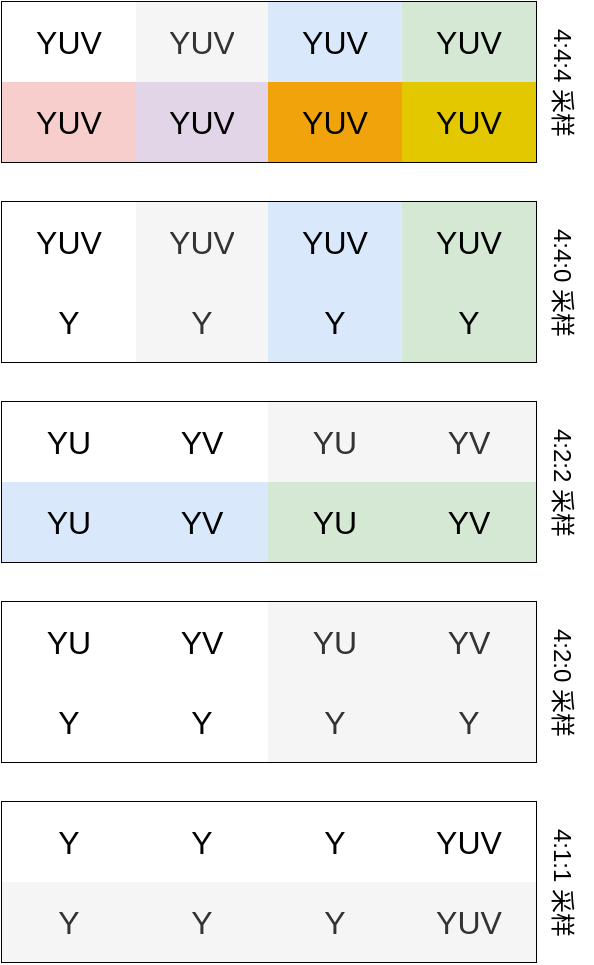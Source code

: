 <mxfile version="25.0.2">
  <diagram name="第 1 页" id="JmgHur5oTzGzp8T7doAf">
    <mxGraphModel dx="1185" dy="684" grid="1" gridSize="10" guides="1" tooltips="1" connect="1" arrows="1" fold="1" page="1" pageScale="1" pageWidth="827" pageHeight="1169" math="0" shadow="0">
      <root>
        <mxCell id="0" />
        <mxCell id="1" parent="0" />
        <mxCell id="cCmxVwHct7dQJAQGC1uz-27" value="" style="group" parent="1" vertex="1" connectable="0">
          <mxGeometry x="210" y="380" width="295" height="80" as="geometry" />
        </mxCell>
        <mxCell id="cCmxVwHct7dQJAQGC1uz-15" value="" style="shape=table;startSize=0;container=1;collapsible=0;childLayout=tableLayout;fontSize=16;" parent="cCmxVwHct7dQJAQGC1uz-27" vertex="1">
          <mxGeometry width="267" height="80" as="geometry" />
        </mxCell>
        <mxCell id="cCmxVwHct7dQJAQGC1uz-16" value="" style="shape=tableRow;horizontal=0;startSize=0;swimlaneHead=0;swimlaneBody=0;strokeColor=inherit;top=0;left=0;bottom=0;right=0;collapsible=0;dropTarget=0;fillColor=none;points=[[0,0.5],[1,0.5]];portConstraint=eastwest;fontSize=16;" parent="cCmxVwHct7dQJAQGC1uz-15" vertex="1">
          <mxGeometry width="267" height="40" as="geometry" />
        </mxCell>
        <mxCell id="cCmxVwHct7dQJAQGC1uz-17" value="YU" style="shape=partialRectangle;html=1;whiteSpace=wrap;connectable=0;overflow=hidden;top=0;left=0;bottom=0;right=0;pointerEvents=1;fontSize=16;" parent="cCmxVwHct7dQJAQGC1uz-16" vertex="1">
          <mxGeometry width="67" height="40" as="geometry">
            <mxRectangle width="67" height="40" as="alternateBounds" />
          </mxGeometry>
        </mxCell>
        <mxCell id="cCmxVwHct7dQJAQGC1uz-18" value="YV" style="shape=partialRectangle;html=1;whiteSpace=wrap;connectable=0;overflow=hidden;top=0;left=0;bottom=0;right=0;pointerEvents=1;fontSize=16;" parent="cCmxVwHct7dQJAQGC1uz-16" vertex="1">
          <mxGeometry x="67" width="66" height="40" as="geometry">
            <mxRectangle width="66" height="40" as="alternateBounds" />
          </mxGeometry>
        </mxCell>
        <mxCell id="cCmxVwHct7dQJAQGC1uz-19" value="YU" style="shape=partialRectangle;html=1;whiteSpace=wrap;connectable=0;strokeColor=#666666;overflow=hidden;fillColor=#f5f5f5;top=0;left=0;bottom=0;right=0;pointerEvents=1;fontSize=16;fontColor=#333333;" parent="cCmxVwHct7dQJAQGC1uz-16" vertex="1">
          <mxGeometry x="133" width="67" height="40" as="geometry">
            <mxRectangle width="67" height="40" as="alternateBounds" />
          </mxGeometry>
        </mxCell>
        <mxCell id="cCmxVwHct7dQJAQGC1uz-20" value="YV" style="shape=partialRectangle;html=1;whiteSpace=wrap;connectable=0;strokeColor=#666666;overflow=hidden;fillColor=#f5f5f5;top=0;left=0;bottom=0;right=0;pointerEvents=1;fontSize=16;fontColor=#333333;" parent="cCmxVwHct7dQJAQGC1uz-16" vertex="1">
          <mxGeometry x="200" width="67" height="40" as="geometry">
            <mxRectangle width="67" height="40" as="alternateBounds" />
          </mxGeometry>
        </mxCell>
        <mxCell id="cCmxVwHct7dQJAQGC1uz-21" value="" style="shape=tableRow;horizontal=0;startSize=0;swimlaneHead=0;swimlaneBody=0;strokeColor=inherit;top=0;left=0;bottom=0;right=0;collapsible=0;dropTarget=0;fillColor=none;points=[[0,0.5],[1,0.5]];portConstraint=eastwest;fontSize=16;" parent="cCmxVwHct7dQJAQGC1uz-15" vertex="1">
          <mxGeometry y="40" width="267" height="40" as="geometry" />
        </mxCell>
        <mxCell id="cCmxVwHct7dQJAQGC1uz-22" value="Y" style="shape=partialRectangle;html=1;whiteSpace=wrap;connectable=0;overflow=hidden;top=0;left=0;bottom=0;right=0;pointerEvents=1;fontSize=16;" parent="cCmxVwHct7dQJAQGC1uz-21" vertex="1">
          <mxGeometry width="67" height="40" as="geometry">
            <mxRectangle width="67" height="40" as="alternateBounds" />
          </mxGeometry>
        </mxCell>
        <mxCell id="cCmxVwHct7dQJAQGC1uz-23" value="Y" style="shape=partialRectangle;html=1;whiteSpace=wrap;connectable=0;overflow=hidden;top=0;left=0;bottom=0;right=0;pointerEvents=1;fontSize=16;" parent="cCmxVwHct7dQJAQGC1uz-21" vertex="1">
          <mxGeometry x="67" width="66" height="40" as="geometry">
            <mxRectangle width="66" height="40" as="alternateBounds" />
          </mxGeometry>
        </mxCell>
        <mxCell id="cCmxVwHct7dQJAQGC1uz-24" value="Y" style="shape=partialRectangle;html=1;whiteSpace=wrap;connectable=0;strokeColor=#666666;overflow=hidden;fillColor=#f5f5f5;top=0;left=0;bottom=0;right=0;pointerEvents=1;fontSize=16;fontColor=#333333;" parent="cCmxVwHct7dQJAQGC1uz-21" vertex="1">
          <mxGeometry x="133" width="67" height="40" as="geometry">
            <mxRectangle width="67" height="40" as="alternateBounds" />
          </mxGeometry>
        </mxCell>
        <mxCell id="cCmxVwHct7dQJAQGC1uz-25" value="Y" style="shape=partialRectangle;html=1;whiteSpace=wrap;connectable=0;strokeColor=#666666;overflow=hidden;fillColor=#f5f5f5;top=0;left=0;bottom=0;right=0;pointerEvents=1;fontSize=16;fontColor=#333333;" parent="cCmxVwHct7dQJAQGC1uz-21" vertex="1">
          <mxGeometry x="200" width="67" height="40" as="geometry">
            <mxRectangle width="67" height="40" as="alternateBounds" />
          </mxGeometry>
        </mxCell>
        <mxCell id="cCmxVwHct7dQJAQGC1uz-26" value="4:2:0 采样" style="text;html=1;align=center;verticalAlign=middle;resizable=0;points=[];autosize=1;strokeColor=none;fillColor=none;rotation=90;" parent="cCmxVwHct7dQJAQGC1uz-27" vertex="1">
          <mxGeometry x="240" y="25" width="80" height="30" as="geometry" />
        </mxCell>
        <mxCell id="cCmxVwHct7dQJAQGC1uz-66" value="" style="group" parent="1" vertex="1" connectable="0">
          <mxGeometry x="210" y="280" width="295" height="80" as="geometry" />
        </mxCell>
        <mxCell id="cCmxVwHct7dQJAQGC1uz-54" value="" style="shape=table;startSize=0;container=1;collapsible=0;childLayout=tableLayout;fontSize=16;" parent="cCmxVwHct7dQJAQGC1uz-66" vertex="1">
          <mxGeometry width="267" height="80" as="geometry" />
        </mxCell>
        <mxCell id="cCmxVwHct7dQJAQGC1uz-55" value="" style="shape=tableRow;horizontal=0;startSize=0;swimlaneHead=0;swimlaneBody=0;strokeColor=inherit;top=0;left=0;bottom=0;right=0;collapsible=0;dropTarget=0;fillColor=none;points=[[0,0.5],[1,0.5]];portConstraint=eastwest;fontSize=16;" parent="cCmxVwHct7dQJAQGC1uz-54" vertex="1">
          <mxGeometry width="267" height="40" as="geometry" />
        </mxCell>
        <mxCell id="cCmxVwHct7dQJAQGC1uz-56" value="YU" style="shape=partialRectangle;html=1;whiteSpace=wrap;connectable=0;overflow=hidden;top=0;left=0;bottom=0;right=0;pointerEvents=1;fontSize=16;" parent="cCmxVwHct7dQJAQGC1uz-55" vertex="1">
          <mxGeometry width="67" height="40" as="geometry">
            <mxRectangle width="67" height="40" as="alternateBounds" />
          </mxGeometry>
        </mxCell>
        <mxCell id="cCmxVwHct7dQJAQGC1uz-57" value="YV" style="shape=partialRectangle;html=1;whiteSpace=wrap;connectable=0;overflow=hidden;top=0;left=0;bottom=0;right=0;pointerEvents=1;fontSize=16;" parent="cCmxVwHct7dQJAQGC1uz-55" vertex="1">
          <mxGeometry x="67" width="66" height="40" as="geometry">
            <mxRectangle width="66" height="40" as="alternateBounds" />
          </mxGeometry>
        </mxCell>
        <mxCell id="cCmxVwHct7dQJAQGC1uz-58" value="YU" style="shape=partialRectangle;html=1;whiteSpace=wrap;connectable=0;strokeColor=#666666;overflow=hidden;fillColor=#f5f5f5;top=0;left=0;bottom=0;right=0;pointerEvents=1;fontSize=16;fontColor=#333333;" parent="cCmxVwHct7dQJAQGC1uz-55" vertex="1">
          <mxGeometry x="133" width="67" height="40" as="geometry">
            <mxRectangle width="67" height="40" as="alternateBounds" />
          </mxGeometry>
        </mxCell>
        <mxCell id="cCmxVwHct7dQJAQGC1uz-59" value="YV" style="shape=partialRectangle;html=1;whiteSpace=wrap;connectable=0;strokeColor=#666666;overflow=hidden;fillColor=#f5f5f5;top=0;left=0;bottom=0;right=0;pointerEvents=1;fontSize=16;fontColor=#333333;" parent="cCmxVwHct7dQJAQGC1uz-55" vertex="1">
          <mxGeometry x="200" width="67" height="40" as="geometry">
            <mxRectangle width="67" height="40" as="alternateBounds" />
          </mxGeometry>
        </mxCell>
        <mxCell id="cCmxVwHct7dQJAQGC1uz-60" value="" style="shape=tableRow;horizontal=0;startSize=0;swimlaneHead=0;swimlaneBody=0;strokeColor=inherit;top=0;left=0;bottom=0;right=0;collapsible=0;dropTarget=0;fillColor=none;points=[[0,0.5],[1,0.5]];portConstraint=eastwest;fontSize=16;" parent="cCmxVwHct7dQJAQGC1uz-54" vertex="1">
          <mxGeometry y="40" width="267" height="40" as="geometry" />
        </mxCell>
        <mxCell id="cCmxVwHct7dQJAQGC1uz-61" value="YU" style="shape=partialRectangle;html=1;whiteSpace=wrap;connectable=0;strokeColor=#6c8ebf;overflow=hidden;fillColor=#dae8fc;top=0;left=0;bottom=0;right=0;pointerEvents=1;fontSize=16;" parent="cCmxVwHct7dQJAQGC1uz-60" vertex="1">
          <mxGeometry width="67" height="40" as="geometry">
            <mxRectangle width="67" height="40" as="alternateBounds" />
          </mxGeometry>
        </mxCell>
        <mxCell id="cCmxVwHct7dQJAQGC1uz-62" value="YV" style="shape=partialRectangle;html=1;whiteSpace=wrap;connectable=0;strokeColor=#6c8ebf;overflow=hidden;fillColor=#dae8fc;top=0;left=0;bottom=0;right=0;pointerEvents=1;fontSize=16;" parent="cCmxVwHct7dQJAQGC1uz-60" vertex="1">
          <mxGeometry x="67" width="66" height="40" as="geometry">
            <mxRectangle width="66" height="40" as="alternateBounds" />
          </mxGeometry>
        </mxCell>
        <mxCell id="cCmxVwHct7dQJAQGC1uz-63" value="YU" style="shape=partialRectangle;html=1;whiteSpace=wrap;connectable=0;strokeColor=#82b366;overflow=hidden;fillColor=#d5e8d4;top=0;left=0;bottom=0;right=0;pointerEvents=1;fontSize=16;" parent="cCmxVwHct7dQJAQGC1uz-60" vertex="1">
          <mxGeometry x="133" width="67" height="40" as="geometry">
            <mxRectangle width="67" height="40" as="alternateBounds" />
          </mxGeometry>
        </mxCell>
        <mxCell id="cCmxVwHct7dQJAQGC1uz-64" value="YV" style="shape=partialRectangle;html=1;whiteSpace=wrap;connectable=0;strokeColor=#82b366;overflow=hidden;fillColor=#d5e8d4;top=0;left=0;bottom=0;right=0;pointerEvents=1;fontSize=16;" parent="cCmxVwHct7dQJAQGC1uz-60" vertex="1">
          <mxGeometry x="200" width="67" height="40" as="geometry">
            <mxRectangle width="67" height="40" as="alternateBounds" />
          </mxGeometry>
        </mxCell>
        <mxCell id="cCmxVwHct7dQJAQGC1uz-65" value="4:2:2 采样" style="text;html=1;align=center;verticalAlign=middle;resizable=0;points=[];autosize=1;strokeColor=none;fillColor=none;rotation=90;" parent="cCmxVwHct7dQJAQGC1uz-66" vertex="1">
          <mxGeometry x="240" y="25" width="80" height="30" as="geometry" />
        </mxCell>
        <mxCell id="cCmxVwHct7dQJAQGC1uz-67" value="" style="group" parent="1" vertex="1" connectable="0">
          <mxGeometry x="210" y="480" width="295" height="80" as="geometry" />
        </mxCell>
        <mxCell id="cCmxVwHct7dQJAQGC1uz-30" value="" style="shape=table;startSize=0;container=1;collapsible=0;childLayout=tableLayout;fontSize=16;" parent="cCmxVwHct7dQJAQGC1uz-67" vertex="1">
          <mxGeometry width="267" height="80" as="geometry" />
        </mxCell>
        <mxCell id="cCmxVwHct7dQJAQGC1uz-31" value="" style="shape=tableRow;horizontal=0;startSize=0;swimlaneHead=0;swimlaneBody=0;strokeColor=inherit;top=0;left=0;bottom=0;right=0;collapsible=0;dropTarget=0;fillColor=none;points=[[0,0.5],[1,0.5]];portConstraint=eastwest;fontSize=16;" parent="cCmxVwHct7dQJAQGC1uz-30" vertex="1">
          <mxGeometry width="267" height="40" as="geometry" />
        </mxCell>
        <mxCell id="cCmxVwHct7dQJAQGC1uz-32" value="Y" style="shape=partialRectangle;html=1;whiteSpace=wrap;connectable=0;overflow=hidden;top=0;left=0;bottom=0;right=0;pointerEvents=1;fontSize=16;" parent="cCmxVwHct7dQJAQGC1uz-31" vertex="1">
          <mxGeometry width="67" height="40" as="geometry">
            <mxRectangle width="67" height="40" as="alternateBounds" />
          </mxGeometry>
        </mxCell>
        <mxCell id="cCmxVwHct7dQJAQGC1uz-33" value="Y" style="shape=partialRectangle;html=1;whiteSpace=wrap;connectable=0;overflow=hidden;top=0;left=0;bottom=0;right=0;pointerEvents=1;fontSize=16;" parent="cCmxVwHct7dQJAQGC1uz-31" vertex="1">
          <mxGeometry x="67" width="66" height="40" as="geometry">
            <mxRectangle width="66" height="40" as="alternateBounds" />
          </mxGeometry>
        </mxCell>
        <mxCell id="cCmxVwHct7dQJAQGC1uz-34" value="Y" style="shape=partialRectangle;html=1;whiteSpace=wrap;connectable=0;overflow=hidden;top=0;left=0;bottom=0;right=0;pointerEvents=1;fontSize=16;" parent="cCmxVwHct7dQJAQGC1uz-31" vertex="1">
          <mxGeometry x="133" width="67" height="40" as="geometry">
            <mxRectangle width="67" height="40" as="alternateBounds" />
          </mxGeometry>
        </mxCell>
        <mxCell id="cCmxVwHct7dQJAQGC1uz-35" value="YUV" style="shape=partialRectangle;html=1;whiteSpace=wrap;connectable=0;overflow=hidden;top=0;left=0;bottom=0;right=0;pointerEvents=1;fontSize=16;" parent="cCmxVwHct7dQJAQGC1uz-31" vertex="1">
          <mxGeometry x="200" width="67" height="40" as="geometry">
            <mxRectangle width="67" height="40" as="alternateBounds" />
          </mxGeometry>
        </mxCell>
        <mxCell id="cCmxVwHct7dQJAQGC1uz-36" value="" style="shape=tableRow;horizontal=0;startSize=0;swimlaneHead=0;swimlaneBody=0;strokeColor=inherit;top=0;left=0;bottom=0;right=0;collapsible=0;dropTarget=0;fillColor=none;points=[[0,0.5],[1,0.5]];portConstraint=eastwest;fontSize=16;" parent="cCmxVwHct7dQJAQGC1uz-30" vertex="1">
          <mxGeometry y="40" width="267" height="40" as="geometry" />
        </mxCell>
        <mxCell id="cCmxVwHct7dQJAQGC1uz-37" value="Y" style="shape=partialRectangle;html=1;whiteSpace=wrap;connectable=0;strokeColor=#666666;overflow=hidden;fillColor=#f5f5f5;top=0;left=0;bottom=0;right=0;pointerEvents=1;fontSize=16;fontColor=#333333;" parent="cCmxVwHct7dQJAQGC1uz-36" vertex="1">
          <mxGeometry width="67" height="40" as="geometry">
            <mxRectangle width="67" height="40" as="alternateBounds" />
          </mxGeometry>
        </mxCell>
        <mxCell id="cCmxVwHct7dQJAQGC1uz-38" value="Y" style="shape=partialRectangle;html=1;whiteSpace=wrap;connectable=0;strokeColor=#666666;overflow=hidden;fillColor=#f5f5f5;top=0;left=0;bottom=0;right=0;pointerEvents=1;fontSize=16;fontColor=#333333;" parent="cCmxVwHct7dQJAQGC1uz-36" vertex="1">
          <mxGeometry x="67" width="66" height="40" as="geometry">
            <mxRectangle width="66" height="40" as="alternateBounds" />
          </mxGeometry>
        </mxCell>
        <mxCell id="cCmxVwHct7dQJAQGC1uz-39" value="Y" style="shape=partialRectangle;html=1;whiteSpace=wrap;connectable=0;strokeColor=#666666;overflow=hidden;fillColor=#f5f5f5;top=0;left=0;bottom=0;right=0;pointerEvents=1;fontSize=16;fontColor=#333333;" parent="cCmxVwHct7dQJAQGC1uz-36" vertex="1">
          <mxGeometry x="133" width="67" height="40" as="geometry">
            <mxRectangle width="67" height="40" as="alternateBounds" />
          </mxGeometry>
        </mxCell>
        <mxCell id="cCmxVwHct7dQJAQGC1uz-40" value="YUV" style="shape=partialRectangle;html=1;whiteSpace=wrap;connectable=0;strokeColor=#666666;overflow=hidden;fillColor=#f5f5f5;top=0;left=0;bottom=0;right=0;pointerEvents=1;fontSize=16;fontColor=#333333;" parent="cCmxVwHct7dQJAQGC1uz-36" vertex="1">
          <mxGeometry x="200" width="67" height="40" as="geometry">
            <mxRectangle width="67" height="40" as="alternateBounds" />
          </mxGeometry>
        </mxCell>
        <mxCell id="cCmxVwHct7dQJAQGC1uz-41" value="4:1:1 采样" style="text;html=1;align=center;verticalAlign=middle;resizable=0;points=[];autosize=1;strokeColor=none;fillColor=none;rotation=90;" parent="cCmxVwHct7dQJAQGC1uz-67" vertex="1">
          <mxGeometry x="240" y="25" width="80" height="30" as="geometry" />
        </mxCell>
        <mxCell id="P4U-eCEBl3AGCssnRcsC-24" value="" style="group" vertex="1" connectable="0" parent="1">
          <mxGeometry x="210" y="80" width="295" height="80" as="geometry" />
        </mxCell>
        <mxCell id="P4U-eCEBl3AGCssnRcsC-25" value="" style="shape=table;startSize=0;container=1;collapsible=0;childLayout=tableLayout;fontSize=16;" vertex="1" parent="P4U-eCEBl3AGCssnRcsC-24">
          <mxGeometry width="267" height="80" as="geometry" />
        </mxCell>
        <mxCell id="P4U-eCEBl3AGCssnRcsC-26" value="" style="shape=tableRow;horizontal=0;startSize=0;swimlaneHead=0;swimlaneBody=0;strokeColor=inherit;top=0;left=0;bottom=0;right=0;collapsible=0;dropTarget=0;fillColor=none;points=[[0,0.5],[1,0.5]];portConstraint=eastwest;fontSize=16;" vertex="1" parent="P4U-eCEBl3AGCssnRcsC-25">
          <mxGeometry width="267" height="40" as="geometry" />
        </mxCell>
        <mxCell id="P4U-eCEBl3AGCssnRcsC-27" value="YUV" style="shape=partialRectangle;html=1;whiteSpace=wrap;connectable=0;overflow=hidden;top=0;left=0;bottom=0;right=0;pointerEvents=1;fontSize=16;" vertex="1" parent="P4U-eCEBl3AGCssnRcsC-26">
          <mxGeometry width="67" height="40" as="geometry">
            <mxRectangle width="67" height="40" as="alternateBounds" />
          </mxGeometry>
        </mxCell>
        <mxCell id="P4U-eCEBl3AGCssnRcsC-28" value="YUV" style="shape=partialRectangle;html=1;whiteSpace=wrap;connectable=0;strokeColor=#666666;overflow=hidden;fillColor=#f5f5f5;top=0;left=0;bottom=0;right=0;pointerEvents=1;fontSize=16;fontColor=#333333;" vertex="1" parent="P4U-eCEBl3AGCssnRcsC-26">
          <mxGeometry x="67" width="66" height="40" as="geometry">
            <mxRectangle width="66" height="40" as="alternateBounds" />
          </mxGeometry>
        </mxCell>
        <mxCell id="P4U-eCEBl3AGCssnRcsC-29" value="YUV" style="shape=partialRectangle;html=1;whiteSpace=wrap;connectable=0;strokeColor=#6c8ebf;overflow=hidden;fillColor=#dae8fc;top=0;left=0;bottom=0;right=0;pointerEvents=1;fontSize=16;" vertex="1" parent="P4U-eCEBl3AGCssnRcsC-26">
          <mxGeometry x="133" width="67" height="40" as="geometry">
            <mxRectangle width="67" height="40" as="alternateBounds" />
          </mxGeometry>
        </mxCell>
        <mxCell id="P4U-eCEBl3AGCssnRcsC-30" value="YUV" style="shape=partialRectangle;html=1;whiteSpace=wrap;connectable=0;strokeColor=#82b366;overflow=hidden;fillColor=#d5e8d4;top=0;left=0;bottom=0;right=0;pointerEvents=1;fontSize=16;" vertex="1" parent="P4U-eCEBl3AGCssnRcsC-26">
          <mxGeometry x="200" width="67" height="40" as="geometry">
            <mxRectangle width="67" height="40" as="alternateBounds" />
          </mxGeometry>
        </mxCell>
        <mxCell id="P4U-eCEBl3AGCssnRcsC-31" value="" style="shape=tableRow;horizontal=0;startSize=0;swimlaneHead=0;swimlaneBody=0;strokeColor=inherit;top=0;left=0;bottom=0;right=0;collapsible=0;dropTarget=0;fillColor=none;points=[[0,0.5],[1,0.5]];portConstraint=eastwest;fontSize=16;" vertex="1" parent="P4U-eCEBl3AGCssnRcsC-25">
          <mxGeometry y="40" width="267" height="40" as="geometry" />
        </mxCell>
        <mxCell id="P4U-eCEBl3AGCssnRcsC-32" value="YUV" style="shape=partialRectangle;html=1;whiteSpace=wrap;connectable=0;strokeColor=#b85450;overflow=hidden;fillColor=#f8cecc;top=0;left=0;bottom=0;right=0;pointerEvents=1;fontSize=16;" vertex="1" parent="P4U-eCEBl3AGCssnRcsC-31">
          <mxGeometry width="67" height="40" as="geometry">
            <mxRectangle width="67" height="40" as="alternateBounds" />
          </mxGeometry>
        </mxCell>
        <mxCell id="P4U-eCEBl3AGCssnRcsC-33" value="YUV" style="shape=partialRectangle;html=1;whiteSpace=wrap;connectable=0;strokeColor=#9673a6;overflow=hidden;fillColor=#e1d5e7;top=0;left=0;bottom=0;right=0;pointerEvents=1;fontSize=16;" vertex="1" parent="P4U-eCEBl3AGCssnRcsC-31">
          <mxGeometry x="67" width="66" height="40" as="geometry">
            <mxRectangle width="66" height="40" as="alternateBounds" />
          </mxGeometry>
        </mxCell>
        <mxCell id="P4U-eCEBl3AGCssnRcsC-34" value="YUV" style="shape=partialRectangle;html=1;whiteSpace=wrap;connectable=0;strokeColor=#BD7000;overflow=hidden;fillColor=#f0a30a;top=0;left=0;bottom=0;right=0;pointerEvents=1;fontSize=16;fontColor=#000000;" vertex="1" parent="P4U-eCEBl3AGCssnRcsC-31">
          <mxGeometry x="133" width="67" height="40" as="geometry">
            <mxRectangle width="67" height="40" as="alternateBounds" />
          </mxGeometry>
        </mxCell>
        <mxCell id="P4U-eCEBl3AGCssnRcsC-35" value="YUV" style="shape=partialRectangle;html=1;whiteSpace=wrap;connectable=0;strokeColor=#B09500;overflow=hidden;fillColor=#e3c800;top=0;left=0;bottom=0;right=0;pointerEvents=1;fontSize=16;fontColor=#000000;" vertex="1" parent="P4U-eCEBl3AGCssnRcsC-31">
          <mxGeometry x="200" width="67" height="40" as="geometry">
            <mxRectangle width="67" height="40" as="alternateBounds" />
          </mxGeometry>
        </mxCell>
        <mxCell id="P4U-eCEBl3AGCssnRcsC-36" value="4:4:4 采样" style="text;html=1;align=center;verticalAlign=middle;resizable=0;points=[];autosize=1;strokeColor=none;fillColor=none;rotation=90;" vertex="1" parent="P4U-eCEBl3AGCssnRcsC-24">
          <mxGeometry x="240" y="25" width="80" height="30" as="geometry" />
        </mxCell>
        <mxCell id="P4U-eCEBl3AGCssnRcsC-39" value="" style="group" vertex="1" connectable="0" parent="1">
          <mxGeometry x="210" y="180" width="295" height="80" as="geometry" />
        </mxCell>
        <mxCell id="P4U-eCEBl3AGCssnRcsC-40" value="" style="group" vertex="1" connectable="0" parent="P4U-eCEBl3AGCssnRcsC-39">
          <mxGeometry width="295" height="80" as="geometry" />
        </mxCell>
        <mxCell id="jDEffaR3LtWZijg_jxCW-1" value="" style="shape=table;startSize=0;container=1;collapsible=0;childLayout=tableLayout;fontSize=16;movable=1;resizable=1;rotatable=1;deletable=1;editable=1;locked=0;connectable=1;" parent="P4U-eCEBl3AGCssnRcsC-40" vertex="1">
          <mxGeometry width="267" height="80" as="geometry" />
        </mxCell>
        <mxCell id="jDEffaR3LtWZijg_jxCW-6" value="" style="shape=tableRow;horizontal=0;startSize=0;swimlaneHead=0;swimlaneBody=0;strokeColor=inherit;top=0;left=0;bottom=0;right=0;collapsible=0;dropTarget=0;fillColor=none;points=[[0,0.5],[1,0.5]];portConstraint=eastwest;fontSize=16;" parent="jDEffaR3LtWZijg_jxCW-1" vertex="1">
          <mxGeometry width="267" height="40" as="geometry" />
        </mxCell>
        <mxCell id="jDEffaR3LtWZijg_jxCW-7" value="YUV" style="shape=partialRectangle;html=1;whiteSpace=wrap;connectable=0;overflow=hidden;top=0;left=0;bottom=0;right=0;pointerEvents=1;fontSize=16;" parent="jDEffaR3LtWZijg_jxCW-6" vertex="1">
          <mxGeometry width="67" height="40" as="geometry">
            <mxRectangle width="67" height="40" as="alternateBounds" />
          </mxGeometry>
        </mxCell>
        <mxCell id="jDEffaR3LtWZijg_jxCW-8" value="YUV" style="shape=partialRectangle;html=1;whiteSpace=wrap;connectable=0;strokeColor=#666666;overflow=hidden;fillColor=#f5f5f5;top=0;left=0;bottom=0;right=0;pointerEvents=1;fontSize=16;fontColor=#333333;" parent="jDEffaR3LtWZijg_jxCW-6" vertex="1">
          <mxGeometry x="67" width="66" height="40" as="geometry">
            <mxRectangle width="66" height="40" as="alternateBounds" />
          </mxGeometry>
        </mxCell>
        <mxCell id="jDEffaR3LtWZijg_jxCW-9" value="YUV" style="shape=partialRectangle;html=1;whiteSpace=wrap;connectable=0;strokeColor=#6c8ebf;overflow=hidden;fillColor=#dae8fc;top=0;left=0;bottom=0;right=0;pointerEvents=1;fontSize=16;" parent="jDEffaR3LtWZijg_jxCW-6" vertex="1">
          <mxGeometry x="133" width="67" height="40" as="geometry">
            <mxRectangle width="67" height="40" as="alternateBounds" />
          </mxGeometry>
        </mxCell>
        <mxCell id="cCmxVwHct7dQJAQGC1uz-1" value="YUV" style="shape=partialRectangle;html=1;whiteSpace=wrap;connectable=0;strokeColor=#82b366;overflow=hidden;fillColor=#d5e8d4;top=0;left=0;bottom=0;right=0;pointerEvents=1;fontSize=16;" parent="jDEffaR3LtWZijg_jxCW-6" vertex="1">
          <mxGeometry x="200" width="67" height="40" as="geometry">
            <mxRectangle width="67" height="40" as="alternateBounds" />
          </mxGeometry>
        </mxCell>
        <mxCell id="jDEffaR3LtWZijg_jxCW-10" value="" style="shape=tableRow;horizontal=0;startSize=0;swimlaneHead=0;swimlaneBody=0;strokeColor=default;top=0;left=0;bottom=0;right=0;collapsible=0;dropTarget=0;fillColor=none;points=[[0,0.5],[1,0.5]];portConstraint=eastwest;fontSize=16;swimlaneLine=0;" parent="jDEffaR3LtWZijg_jxCW-1" vertex="1">
          <mxGeometry y="40" width="267" height="40" as="geometry" />
        </mxCell>
        <mxCell id="jDEffaR3LtWZijg_jxCW-11" value="Y" style="shape=partialRectangle;html=1;whiteSpace=wrap;connectable=0;overflow=hidden;top=0;left=0;bottom=0;right=0;pointerEvents=1;fontSize=16;" parent="jDEffaR3LtWZijg_jxCW-10" vertex="1">
          <mxGeometry width="67" height="40" as="geometry">
            <mxRectangle width="67" height="40" as="alternateBounds" />
          </mxGeometry>
        </mxCell>
        <mxCell id="jDEffaR3LtWZijg_jxCW-12" value="Y" style="shape=partialRectangle;html=1;whiteSpace=wrap;connectable=0;strokeColor=#666666;overflow=hidden;fillColor=#f5f5f5;top=0;left=0;bottom=0;right=0;pointerEvents=1;fontSize=16;fontColor=#333333;" parent="jDEffaR3LtWZijg_jxCW-10" vertex="1">
          <mxGeometry x="67" width="66" height="40" as="geometry">
            <mxRectangle width="66" height="40" as="alternateBounds" />
          </mxGeometry>
        </mxCell>
        <mxCell id="jDEffaR3LtWZijg_jxCW-13" value="Y" style="shape=partialRectangle;html=1;whiteSpace=wrap;connectable=0;strokeColor=#6c8ebf;overflow=hidden;fillColor=#dae8fc;top=0;left=0;bottom=0;right=0;pointerEvents=1;fontSize=16;" parent="jDEffaR3LtWZijg_jxCW-10" vertex="1">
          <mxGeometry x="133" width="67" height="40" as="geometry">
            <mxRectangle width="67" height="40" as="alternateBounds" />
          </mxGeometry>
        </mxCell>
        <mxCell id="cCmxVwHct7dQJAQGC1uz-2" value="Y" style="shape=partialRectangle;html=1;whiteSpace=wrap;connectable=0;strokeColor=#82b366;overflow=hidden;fillColor=#d5e8d4;top=0;left=0;bottom=0;right=0;pointerEvents=1;fontSize=16;" parent="jDEffaR3LtWZijg_jxCW-10" vertex="1">
          <mxGeometry x="200" width="67" height="40" as="geometry">
            <mxRectangle width="67" height="40" as="alternateBounds" />
          </mxGeometry>
        </mxCell>
        <mxCell id="cCmxVwHct7dQJAQGC1uz-14" value="4:4:0 采样" style="text;html=1;align=center;verticalAlign=middle;resizable=0;points=[];autosize=1;strokeColor=none;fillColor=none;rotation=90;" parent="P4U-eCEBl3AGCssnRcsC-40" vertex="1">
          <mxGeometry x="240" y="25" width="80" height="30" as="geometry" />
        </mxCell>
      </root>
    </mxGraphModel>
  </diagram>
</mxfile>
